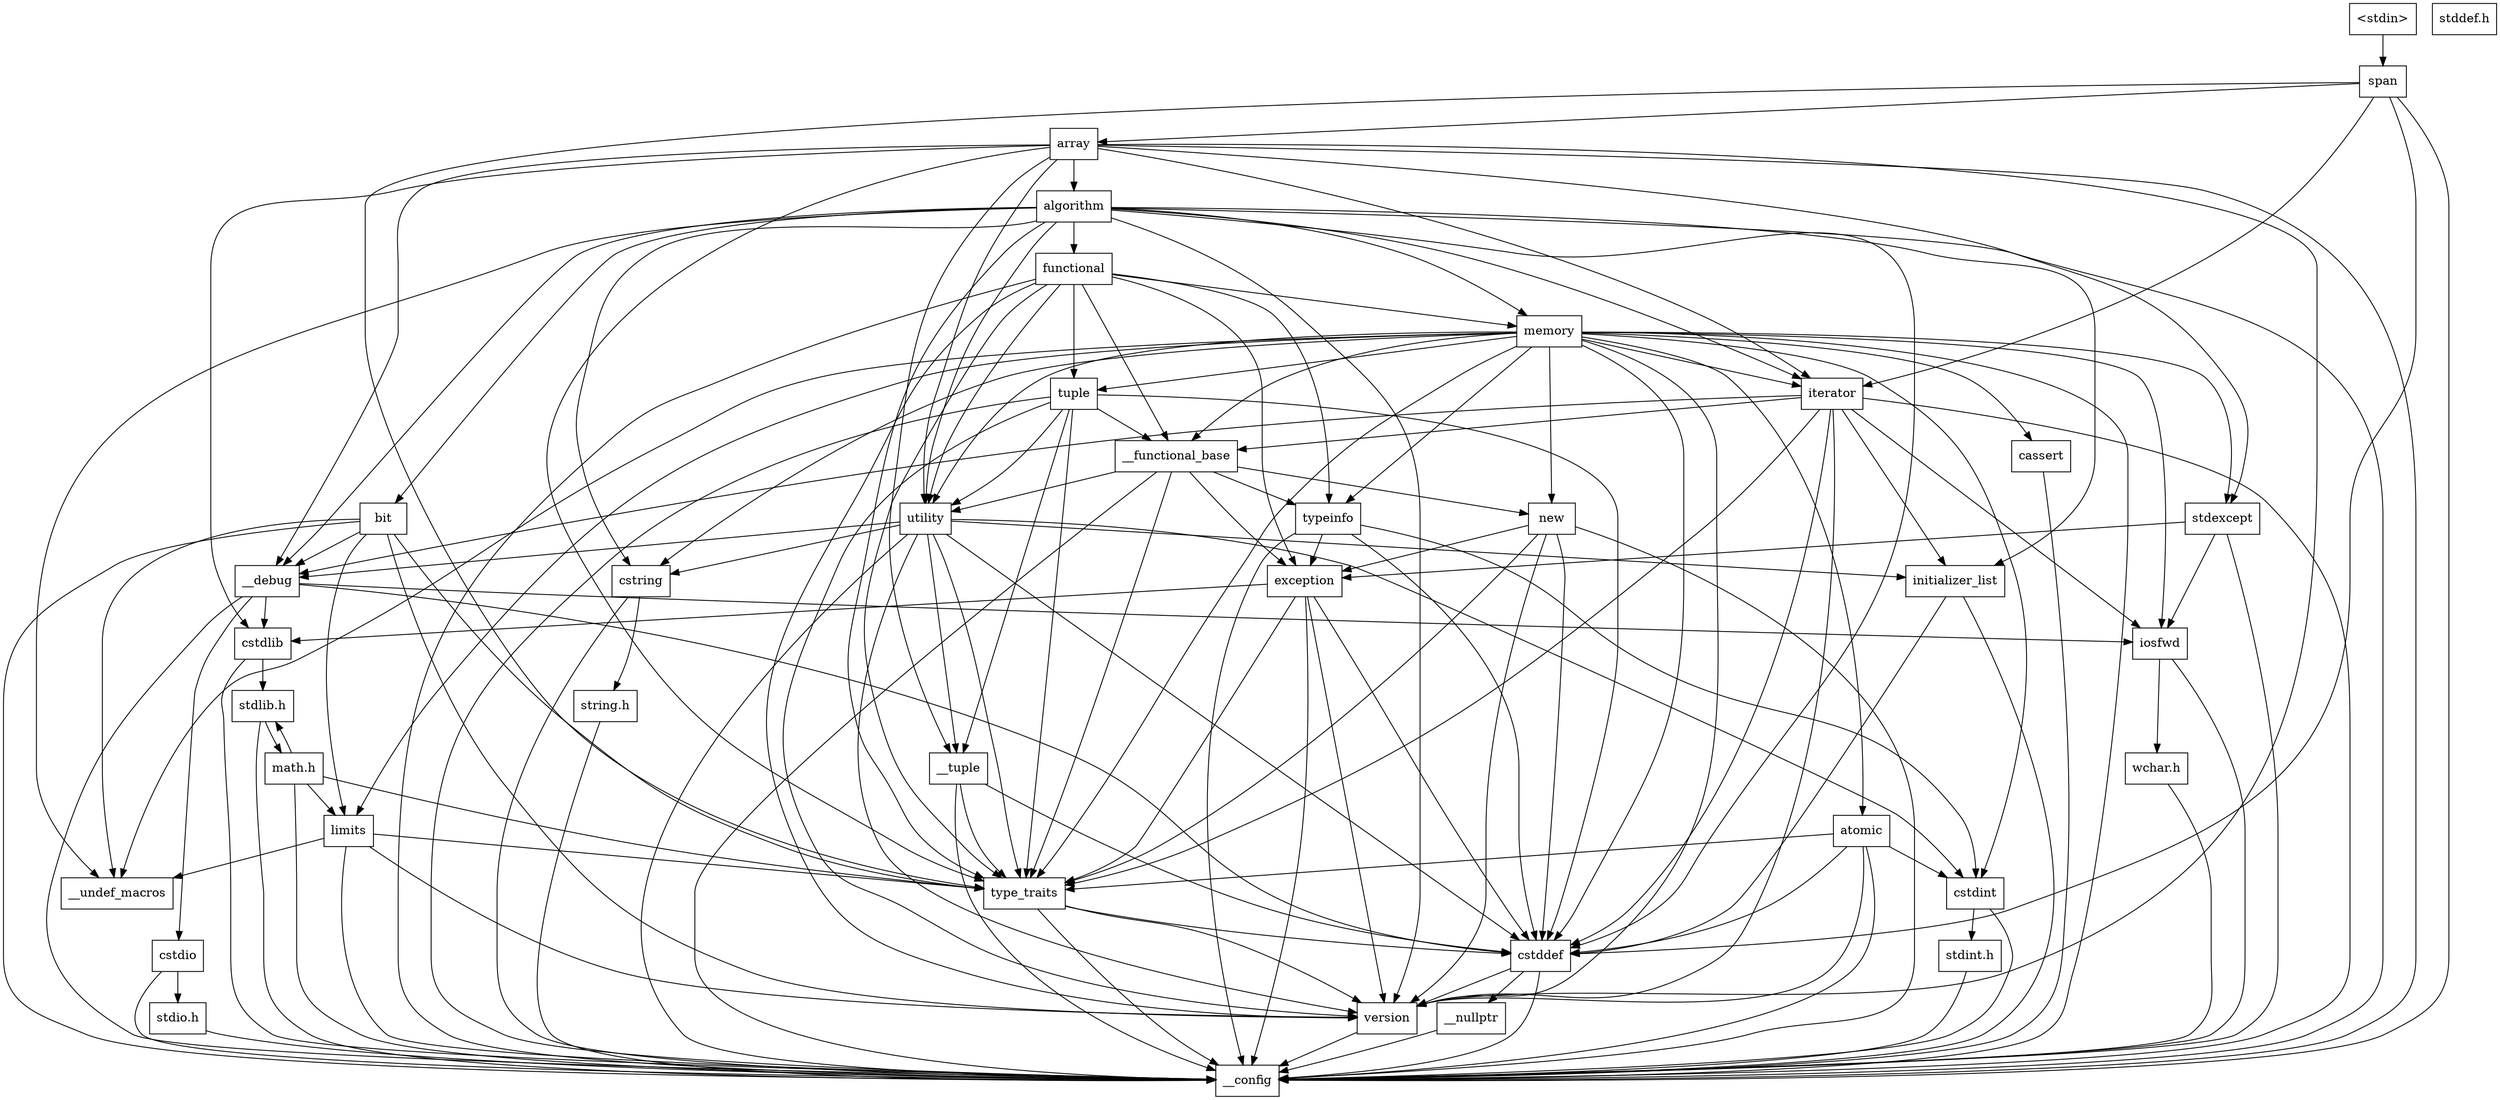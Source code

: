digraph "dependencies" {
  header_0 [ shape="box", label="\<stdin\>" ];
  header_1 [ shape="box", label="span" ];
  header_104 [ shape="box", label="array" ];
  header_105 [ shape="box", label="algorithm" ];
  header_106 [ shape="box", label="memory" ];
  header_107 [ shape="box", label="tuple" ];
  header_108 [ shape="box", label="stdexcept" ];
  header_109 [ shape="box", label="cassert" ];
  header_11 [ shape="box", label="cstddef" ];
  header_111 [ shape="box", label="atomic" ];
  header_112 [ shape="box", label="functional" ];
  header_113 [ shape="box", label="bit" ];
  header_12 [ shape="box", label="version" ];
  header_15 [ shape="box", label="__nullptr" ];
  header_16 [ shape="box", label="iterator" ];
  header_17 [ shape="box", label="iosfwd" ];
  header_18 [ shape="box", label="wchar.h" ];
  header_2 [ shape="box", label="__config" ];
  header_23 [ shape="box", label="stddef.h" ];
  header_33 [ shape="box", label="__functional_base" ];
  header_34 [ shape="box", label="type_traits" ];
  header_35 [ shape="box", label="typeinfo" ];
  header_36 [ shape="box", label="exception" ];
  header_37 [ shape="box", label="cstdlib" ];
  header_38 [ shape="box", label="stdlib.h" ];
  header_66 [ shape="box", label="math.h" ];
  header_78 [ shape="box", label="limits" ];
  header_79 [ shape="box", label="__undef_macros" ];
  header_80 [ shape="box", label="cstdint" ];
  header_81 [ shape="box", label="stdint.h" ];
  header_85 [ shape="box", label="new" ];
  header_86 [ shape="box", label="utility" ];
  header_87 [ shape="box", label="__tuple" ];
  header_88 [ shape="box", label="initializer_list" ];
  header_89 [ shape="box", label="cstring" ];
  header_90 [ shape="box", label="string.h" ];
  header_93 [ shape="box", label="__debug" ];
  header_94 [ shape="box", label="cstdio" ];
  header_95 [ shape="box", label="stdio.h" ];
  header_66 -> header_78;
  header_66 -> header_2;
  header_66 -> header_34;
  header_66 -> header_38;
  header_78 -> header_34;
  header_78 -> header_79;
  header_78 -> header_2;
  header_78 -> header_12;
  header_112 -> header_12;
  header_112 -> header_36;
  header_112 -> header_34;
  header_112 -> header_35;
  header_112 -> header_33;
  header_112 -> header_2;
  header_112 -> header_107;
  header_112 -> header_106;
  header_112 -> header_86;
  header_113 -> header_12;
  header_113 -> header_34;
  header_113 -> header_2;
  header_113 -> header_78;
  header_113 -> header_79;
  header_113 -> header_93;
  header_111 -> header_34;
  header_111 -> header_80;
  header_111 -> header_2;
  header_111 -> header_11;
  header_111 -> header_12;
  header_105 -> header_16;
  header_105 -> header_79;
  header_105 -> header_11;
  header_105 -> header_12;
  header_105 -> header_34;
  header_105 -> header_113;
  header_105 -> header_89;
  header_105 -> header_88;
  header_105 -> header_2;
  header_105 -> header_106;
  header_105 -> header_112;
  header_105 -> header_86;
  header_105 -> header_93;
  header_104 -> header_16;
  header_104 -> header_12;
  header_104 -> header_37;
  header_104 -> header_34;
  header_104 -> header_2;
  header_104 -> header_108;
  header_104 -> header_105;
  header_104 -> header_87;
  header_104 -> header_86;
  header_104 -> header_93;
  header_107 -> header_11;
  header_107 -> header_12;
  header_107 -> header_34;
  header_107 -> header_33;
  header_107 -> header_2;
  header_107 -> header_87;
  header_107 -> header_86;
  header_106 -> header_16;
  header_106 -> header_17;
  header_106 -> header_78;
  header_106 -> header_11;
  header_106 -> header_12;
  header_106 -> header_34;
  header_106 -> header_35;
  header_106 -> header_33;
  header_106 -> header_89;
  header_106 -> header_2;
  header_106 -> header_108;
  header_106 -> header_111;
  header_106 -> header_109;
  header_106 -> header_107;
  header_106 -> header_80;
  header_106 -> header_86;
  header_106 -> header_85;
  header_106 -> header_79;
  header_0 -> header_1;
  header_1 -> header_104;
  header_1 -> header_34;
  header_1 -> header_2;
  header_1 -> header_16;
  header_1 -> header_11;
  header_38 -> header_2;
  header_38 -> header_66;
  header_36 -> header_37;
  header_36 -> header_34;
  header_36 -> header_2;
  header_36 -> header_11;
  header_36 -> header_12;
  header_37 -> header_2;
  header_37 -> header_38;
  header_34 -> header_2;
  header_34 -> header_11;
  header_34 -> header_12;
  header_35 -> header_36;
  header_35 -> header_80;
  header_35 -> header_2;
  header_35 -> header_11;
  header_33 -> header_36;
  header_33 -> header_34;
  header_33 -> header_35;
  header_33 -> header_2;
  header_33 -> header_86;
  header_33 -> header_85;
  header_109 -> header_2;
  header_108 -> header_36;
  header_108 -> header_17;
  header_108 -> header_2;
  header_89 -> header_90;
  header_89 -> header_2;
  header_88 -> header_2;
  header_88 -> header_11;
  header_81 -> header_2;
  header_80 -> header_81;
  header_80 -> header_2;
  header_87 -> header_34;
  header_87 -> header_2;
  header_87 -> header_11;
  header_86 -> header_11;
  header_86 -> header_12;
  header_86 -> header_34;
  header_86 -> header_89;
  header_86 -> header_88;
  header_86 -> header_2;
  header_86 -> header_80;
  header_86 -> header_87;
  header_86 -> header_93;
  header_85 -> header_36;
  header_85 -> header_34;
  header_85 -> header_2;
  header_85 -> header_11;
  header_85 -> header_12;
  header_15 -> header_2;
  header_16 -> header_17;
  header_16 -> header_11;
  header_16 -> header_12;
  header_16 -> header_34;
  header_16 -> header_33;
  header_16 -> header_88;
  header_16 -> header_2;
  header_16 -> header_93;
  header_17 -> header_18;
  header_17 -> header_2;
  header_11 -> header_15;
  header_11 -> header_2;
  header_11 -> header_12;
  header_12 -> header_2;
  header_18 -> header_2;
  header_94 -> header_95;
  header_94 -> header_2;
  header_95 -> header_2;
  header_90 -> header_2;
  header_93 -> header_94;
  header_93 -> header_37;
  header_93 -> header_17;
  header_93 -> header_2;
  header_93 -> header_11;
}